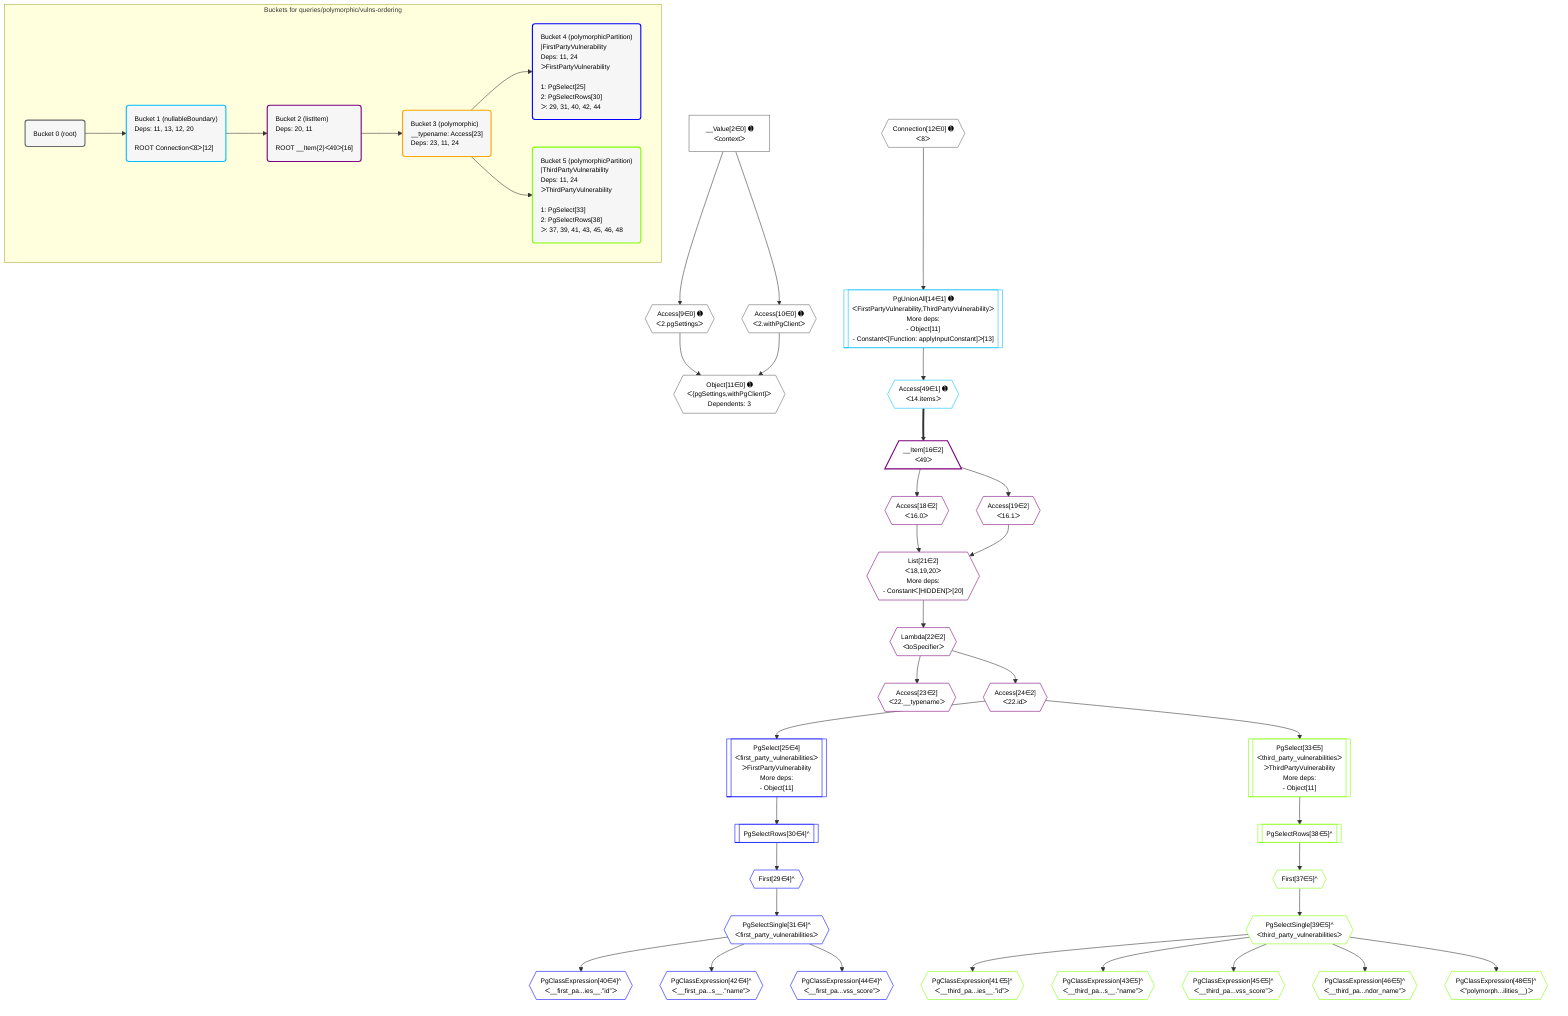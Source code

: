 %%{init: {'themeVariables': { 'fontSize': '12px'}}}%%
graph TD
    classDef path fill:#eee,stroke:#000,color:#000
    classDef plan fill:#fff,stroke-width:1px,color:#000
    classDef itemplan fill:#fff,stroke-width:2px,color:#000
    classDef unbatchedplan fill:#dff,stroke-width:1px,color:#000
    classDef sideeffectplan fill:#fcc,stroke-width:2px,color:#000
    classDef bucket fill:#f6f6f6,color:#000,stroke-width:2px,text-align:left

    subgraph "Buckets for queries/polymorphic/vulns-ordering"
    Bucket0("Bucket 0 (root)"):::bucket
    Bucket1("Bucket 1 (nullableBoundary)<br />Deps: 11, 13, 12, 20<br /><br />ROOT Connectionᐸ8ᐳ[12]"):::bucket
    Bucket2("Bucket 2 (listItem)<br />Deps: 20, 11<br /><br />ROOT __Item{2}ᐸ49ᐳ[16]"):::bucket
    Bucket3("Bucket 3 (polymorphic)<br />__typename: Access[23]<br />Deps: 23, 11, 24"):::bucket
    Bucket4("Bucket 4 (polymorphicPartition)<br />|FirstPartyVulnerability<br />Deps: 11, 24<br />ᐳFirstPartyVulnerability<br /><br />1: PgSelect[25]<br />2: PgSelectRows[30]<br />ᐳ: 29, 31, 40, 42, 44"):::bucket
    Bucket5("Bucket 5 (polymorphicPartition)<br />|ThirdPartyVulnerability<br />Deps: 11, 24<br />ᐳThirdPartyVulnerability<br /><br />1: PgSelect[33]<br />2: PgSelectRows[38]<br />ᐳ: 37, 39, 41, 43, 45, 46, 48"):::bucket
    end
    Bucket0 --> Bucket1
    Bucket1 --> Bucket2
    Bucket2 --> Bucket3
    Bucket3 --> Bucket4 & Bucket5

    %% plan dependencies
    Object11{{"Object[11∈0] ➊<br />ᐸ{pgSettings,withPgClient}ᐳ<br />Dependents: 3"}}:::plan
    Access9{{"Access[9∈0] ➊<br />ᐸ2.pgSettingsᐳ"}}:::plan
    Access10{{"Access[10∈0] ➊<br />ᐸ2.withPgClientᐳ"}}:::plan
    Access9 & Access10 --> Object11
    __Value2["__Value[2∈0] ➊<br />ᐸcontextᐳ"]:::plan
    __Value2 --> Access9
    __Value2 --> Access10
    Connection12{{"Connection[12∈0] ➊<br />ᐸ8ᐳ"}}:::plan
    PgUnionAll14[["PgUnionAll[14∈1] ➊<br />ᐸFirstPartyVulnerability,ThirdPartyVulnerabilityᐳ<br />More deps:<br />- Object[11]<br />- Constantᐸ[Function: applyInputConstant]ᐳ[13]"]]:::plan
    Connection12 --> PgUnionAll14
    Access49{{"Access[49∈1] ➊<br />ᐸ14.itemsᐳ"}}:::plan
    PgUnionAll14 --> Access49
    List21{{"List[21∈2]<br />ᐸ18,19,20ᐳ<br />More deps:<br />- Constantᐸ[HIDDEN]ᐳ[20]"}}:::plan
    Access18{{"Access[18∈2]<br />ᐸ16.0ᐳ"}}:::plan
    Access19{{"Access[19∈2]<br />ᐸ16.1ᐳ"}}:::plan
    Access18 & Access19 --> List21
    __Item16[/"__Item[16∈2]<br />ᐸ49ᐳ"\]:::itemplan
    Access49 ==> __Item16
    __Item16 --> Access18
    __Item16 --> Access19
    Lambda22{{"Lambda[22∈2]<br />ᐸtoSpecifierᐳ"}}:::plan
    List21 --> Lambda22
    Access23{{"Access[23∈2]<br />ᐸ22.__typenameᐳ"}}:::plan
    Lambda22 --> Access23
    Access24{{"Access[24∈2]<br />ᐸ22.idᐳ"}}:::plan
    Lambda22 --> Access24
    PgSelect25[["PgSelect[25∈4]<br />ᐸfirst_party_vulnerabilitiesᐳ<br />ᐳFirstPartyVulnerability<br />More deps:<br />- Object[11]"]]:::plan
    Access24 --> PgSelect25
    First29{{"First[29∈4]^"}}:::plan
    PgSelectRows30[["PgSelectRows[30∈4]^"]]:::plan
    PgSelectRows30 --> First29
    PgSelect25 --> PgSelectRows30
    PgSelectSingle31{{"PgSelectSingle[31∈4]^<br />ᐸfirst_party_vulnerabilitiesᐳ"}}:::plan
    First29 --> PgSelectSingle31
    PgClassExpression40{{"PgClassExpression[40∈4]^<br />ᐸ__first_pa...ies__.”id”ᐳ"}}:::plan
    PgSelectSingle31 --> PgClassExpression40
    PgClassExpression42{{"PgClassExpression[42∈4]^<br />ᐸ__first_pa...s__.”name”ᐳ"}}:::plan
    PgSelectSingle31 --> PgClassExpression42
    PgClassExpression44{{"PgClassExpression[44∈4]^<br />ᐸ__first_pa...vss_score”ᐳ"}}:::plan
    PgSelectSingle31 --> PgClassExpression44
    PgSelect33[["PgSelect[33∈5]<br />ᐸthird_party_vulnerabilitiesᐳ<br />ᐳThirdPartyVulnerability<br />More deps:<br />- Object[11]"]]:::plan
    Access24 --> PgSelect33
    First37{{"First[37∈5]^"}}:::plan
    PgSelectRows38[["PgSelectRows[38∈5]^"]]:::plan
    PgSelectRows38 --> First37
    PgSelect33 --> PgSelectRows38
    PgSelectSingle39{{"PgSelectSingle[39∈5]^<br />ᐸthird_party_vulnerabilitiesᐳ"}}:::plan
    First37 --> PgSelectSingle39
    PgClassExpression41{{"PgClassExpression[41∈5]^<br />ᐸ__third_pa...ies__.”id”ᐳ"}}:::plan
    PgSelectSingle39 --> PgClassExpression41
    PgClassExpression43{{"PgClassExpression[43∈5]^<br />ᐸ__third_pa...s__.”name”ᐳ"}}:::plan
    PgSelectSingle39 --> PgClassExpression43
    PgClassExpression45{{"PgClassExpression[45∈5]^<br />ᐸ__third_pa...vss_score”ᐳ"}}:::plan
    PgSelectSingle39 --> PgClassExpression45
    PgClassExpression46{{"PgClassExpression[46∈5]^<br />ᐸ__third_pa...ndor_name”ᐳ"}}:::plan
    PgSelectSingle39 --> PgClassExpression46
    PgClassExpression48{{"PgClassExpression[48∈5]^<br />ᐸ”polymorph...ilities__)ᐳ"}}:::plan
    PgSelectSingle39 --> PgClassExpression48

    %% define steps
    classDef bucket0 stroke:#696969
    class Bucket0,__Value2,Access9,Access10,Object11,Connection12 bucket0
    classDef bucket1 stroke:#00bfff
    class Bucket1,PgUnionAll14,Access49 bucket1
    classDef bucket2 stroke:#7f007f
    class Bucket2,__Item16,Access18,Access19,List21,Lambda22,Access23,Access24 bucket2
    classDef bucket3 stroke:#ffa500
    class Bucket3 bucket3
    classDef bucket4 stroke:#0000ff
    class Bucket4,PgSelect25,First29,PgSelectRows30,PgSelectSingle31,PgClassExpression40,PgClassExpression42,PgClassExpression44 bucket4
    classDef bucket5 stroke:#7fff00
    class Bucket5,PgSelect33,First37,PgSelectRows38,PgSelectSingle39,PgClassExpression41,PgClassExpression43,PgClassExpression45,PgClassExpression46,PgClassExpression48 bucket5